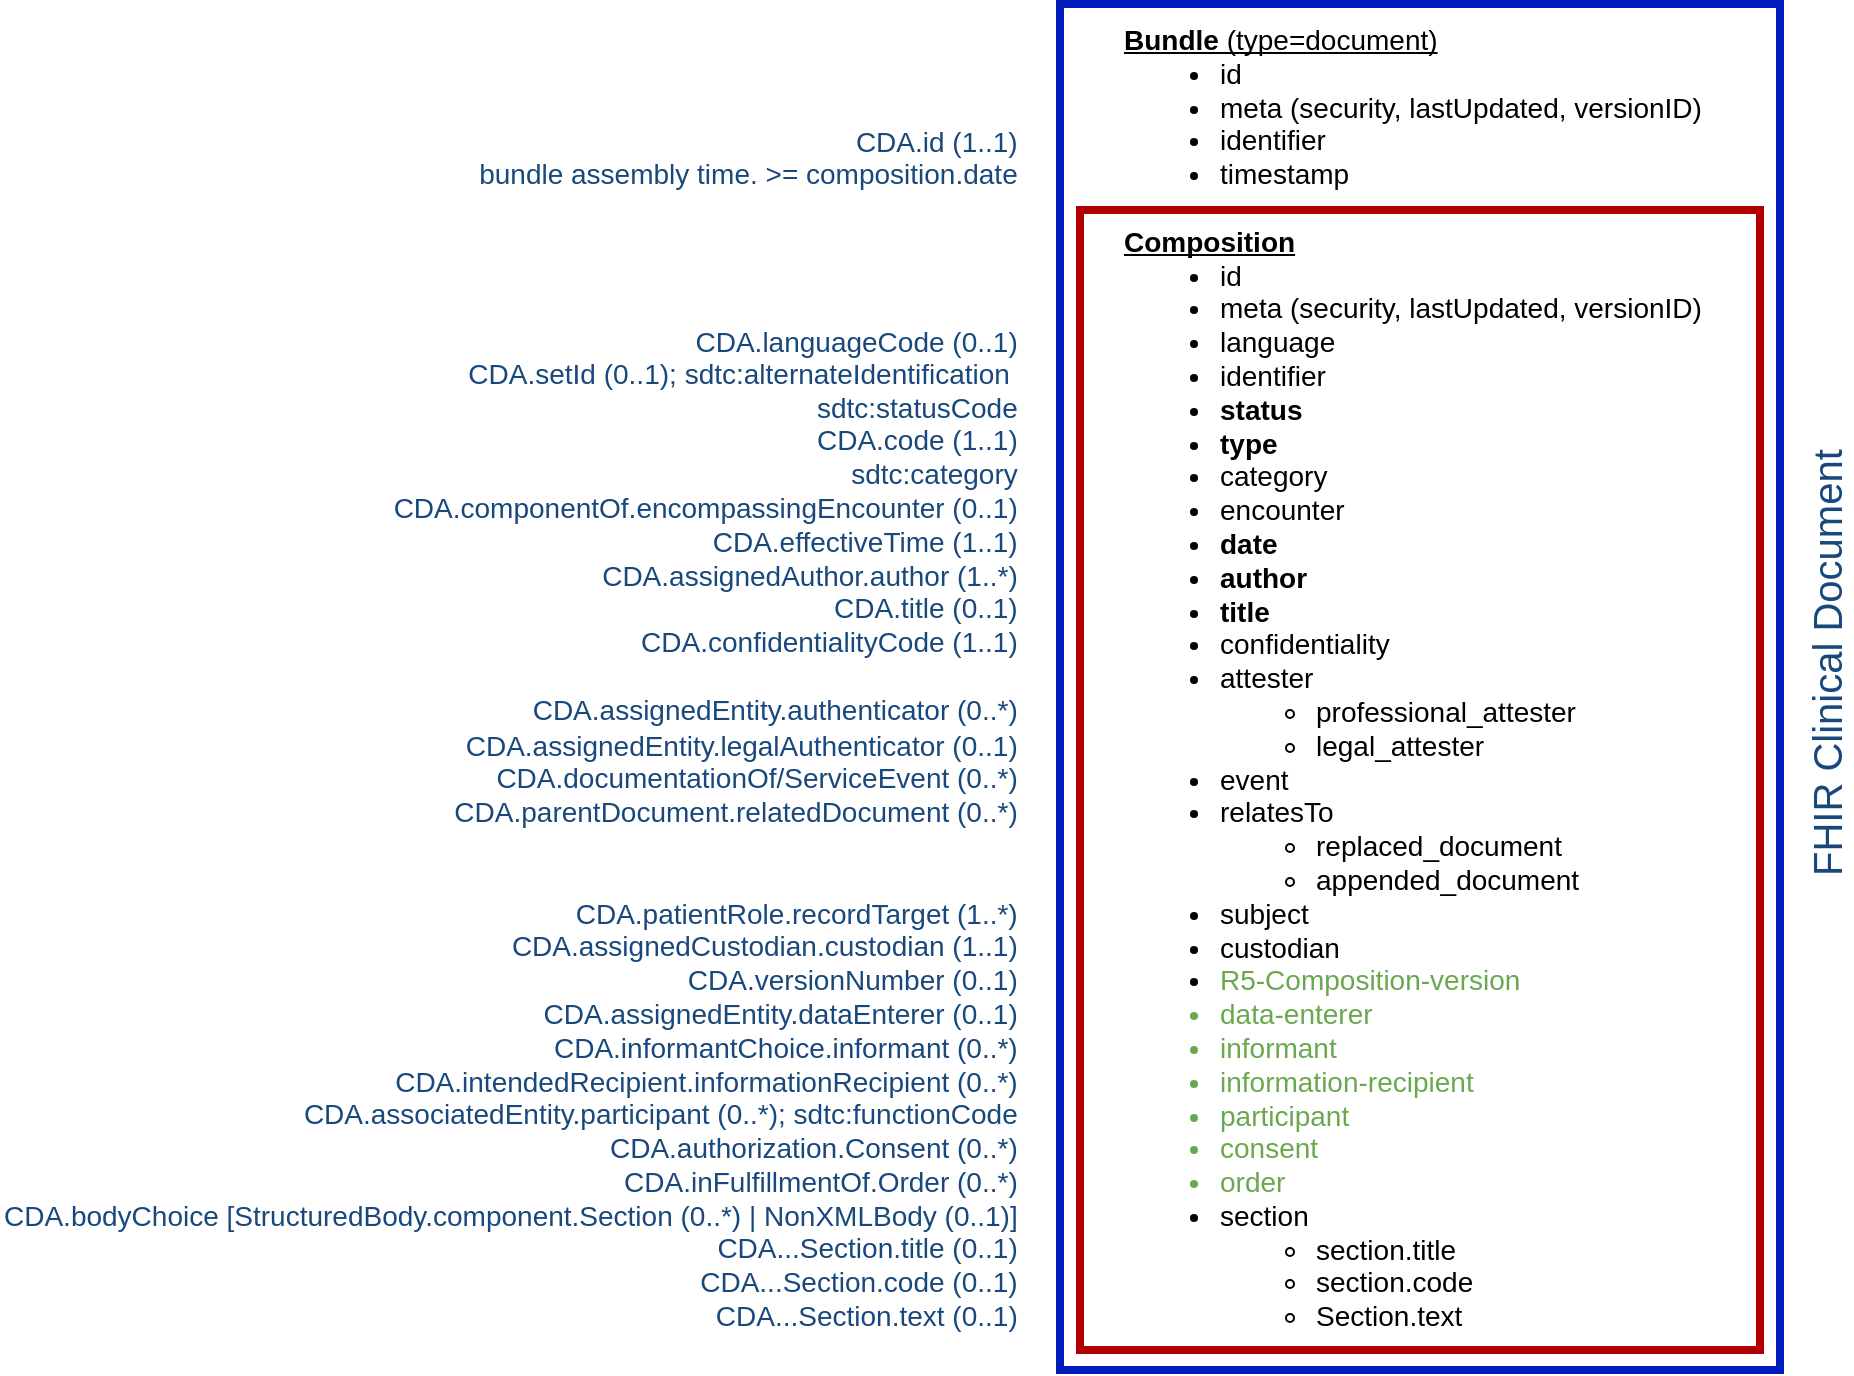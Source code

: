 <mxfile version="24.5.3" type="device" pages="3">
  <diagram name="mappingFigure" id="RJGUUOGCg1_CW01zeDxg">
    <mxGraphModel dx="1210" dy="712" grid="1" gridSize="10" guides="1" tooltips="1" connect="1" arrows="1" fold="1" page="1" pageScale="1" pageWidth="1700" pageHeight="1100" math="0" shadow="0">
      <root>
        <mxCell id="0" />
        <mxCell id="1" parent="0" />
        <mxCell id="bgnvrLKmnZTO1jpBGcNv-11" value="" style="rounded=0;whiteSpace=wrap;html=1;fillColor=none;strokeWidth=4;fontColor=#ffffff;strokeColor=#B20000;" parent="1" vertex="1">
          <mxGeometry x="770" y="370" width="340" height="570" as="geometry" />
        </mxCell>
        <mxCell id="bgnvrLKmnZTO1jpBGcNv-7" value="&lt;b style=&quot;font-weight: normal; font-size: 14px;&quot; id=&quot;docs-internal-guid-992e8ade-7fff-1508-77d5-8346d76d3da1&quot;&gt;&lt;font style=&quot;font-size: 14px;&quot; face=&quot;Helvetica&quot;&gt;&lt;p dir=&quot;ltr&quot; style=&quot;line-height: 120%; margin-top: 0pt; margin-bottom: 0pt;&quot;&gt;&lt;span style=&quot;color: rgb(0, 0, 0); background-color: transparent; font-weight: 700; font-style: normal; font-variant: normal; text-decoration: underline; text-decoration-skip-ink: none; vertical-align: baseline;&quot;&gt;Bundle&lt;/span&gt;&lt;span style=&quot;color: rgb(0, 0, 0); background-color: transparent; font-weight: 400; font-style: normal; font-variant: normal; text-decoration: underline; text-decoration-skip-ink: none; vertical-align: baseline;&quot;&gt; (type=document)&lt;/span&gt;&lt;/p&gt;&lt;ul style=&quot;margin-top: 0px; margin-bottom: 0px; padding-inline-start: 48px; line-height: 120%;&quot;&gt;&lt;li dir=&quot;ltr&quot; style=&quot;list-style-type: disc; color: rgb(0, 0, 0); background-color: transparent; font-weight: 400; font-style: normal; font-variant: normal; text-decoration: none; vertical-align: baseline;&quot; aria-level=&quot;1&quot;&gt;&lt;p dir=&quot;ltr&quot; style=&quot;line-height: 120%; margin-top: 0pt; margin-bottom: 0pt;&quot; role=&quot;presentation&quot;&gt;&lt;span style=&quot;color: rgb(0, 0, 0); background-color: transparent; font-weight: 400; font-style: normal; font-variant: normal; text-decoration: none; vertical-align: baseline;&quot;&gt;id&lt;/span&gt;&lt;/p&gt;&lt;/li&gt;&lt;li dir=&quot;ltr&quot; style=&quot;list-style-type: disc; color: rgb(0, 0, 0); background-color: transparent; font-weight: 400; font-style: normal; font-variant: normal; text-decoration: none; vertical-align: baseline;&quot; aria-level=&quot;1&quot;&gt;&lt;p dir=&quot;ltr&quot; style=&quot;line-height: 120%; margin-top: 0pt; margin-bottom: 0pt;&quot; role=&quot;presentation&quot;&gt;&lt;span style=&quot;color: rgb(0, 0, 0); background-color: transparent; font-weight: 400; font-style: normal; font-variant: normal; text-decoration: none; vertical-align: baseline;&quot;&gt;meta (security, lastUpdated, versionID)&lt;/span&gt;&lt;/p&gt;&lt;/li&gt;&lt;li dir=&quot;ltr&quot; style=&quot;list-style-type: disc; color: rgb(0, 0, 0); background-color: transparent; font-weight: 400; font-style: normal; font-variant: normal; text-decoration: none; vertical-align: baseline;&quot; aria-level=&quot;1&quot;&gt;&lt;p dir=&quot;ltr&quot; style=&quot;line-height: 120%; margin-top: 0pt; margin-bottom: 0pt;&quot; role=&quot;presentation&quot;&gt;&lt;span style=&quot;color: rgb(0, 0, 0); background-color: transparent; font-weight: 400; font-style: normal; font-variant: normal; text-decoration: none; vertical-align: baseline;&quot;&gt;identifier&lt;/span&gt;&lt;/p&gt;&lt;/li&gt;&lt;li dir=&quot;ltr&quot; style=&quot;list-style-type: disc; color: rgb(0, 0, 0); background-color: transparent; font-weight: 400; font-style: normal; font-variant: normal; text-decoration: none; vertical-align: baseline;&quot; aria-level=&quot;1&quot;&gt;&lt;p dir=&quot;ltr&quot; style=&quot;line-height: 120%; margin-top: 0pt; margin-bottom: 0pt;&quot; role=&quot;presentation&quot;&gt;&lt;span style=&quot;color: rgb(0, 0, 0); background-color: transparent; font-weight: 400; font-style: normal; font-variant: normal; text-decoration: none; vertical-align: baseline;&quot;&gt;timestamp&lt;/span&gt;&lt;/p&gt;&lt;/li&gt;&lt;/ul&gt;&lt;br&gt;&lt;p dir=&quot;ltr&quot; style=&quot;line-height: 120%; margin-top: 0pt; margin-bottom: 0pt;&quot;&gt;&lt;span style=&quot;color: rgb(0, 0, 0); background-color: transparent; font-weight: 700; font-style: normal; font-variant: normal; text-decoration: underline; text-decoration-skip-ink: none; vertical-align: baseline;&quot;&gt;Composition&lt;/span&gt;&lt;/p&gt;&lt;ul style=&quot;margin-top: 0px; margin-bottom: 0px; padding-inline-start: 48px; line-height: 120%;&quot;&gt;&lt;li dir=&quot;ltr&quot; style=&quot;list-style-type: disc; color: rgb(0, 0, 0); background-color: transparent; font-weight: 400; font-style: normal; font-variant: normal; text-decoration: none; vertical-align: baseline;&quot; aria-level=&quot;1&quot;&gt;&lt;p dir=&quot;ltr&quot; style=&quot;line-height: 120%; margin-top: 0pt; margin-bottom: 0pt;&quot; role=&quot;presentation&quot;&gt;&lt;span style=&quot;color: rgb(0, 0, 0); background-color: transparent; font-weight: 400; font-style: normal; font-variant: normal; text-decoration: none; vertical-align: baseline;&quot;&gt;id&lt;/span&gt;&lt;/p&gt;&lt;/li&gt;&lt;li dir=&quot;ltr&quot; style=&quot;list-style-type: disc; color: rgb(0, 0, 0); background-color: transparent; font-weight: 400; font-style: normal; font-variant: normal; text-decoration: none; vertical-align: baseline;&quot; aria-level=&quot;1&quot;&gt;&lt;p dir=&quot;ltr&quot; style=&quot;line-height: 120%; margin-top: 0pt; margin-bottom: 0pt;&quot; role=&quot;presentation&quot;&gt;&lt;span style=&quot;color: rgb(0, 0, 0); background-color: transparent; font-weight: 400; font-style: normal; font-variant: normal; text-decoration: none; vertical-align: baseline;&quot;&gt;meta (security, lastUpdated, versionID)&lt;/span&gt;&lt;/p&gt;&lt;/li&gt;&lt;li dir=&quot;ltr&quot; style=&quot;list-style-type: disc; color: rgb(0, 0, 0); background-color: transparent; font-weight: 400; font-style: normal; font-variant: normal; text-decoration: none; vertical-align: baseline;&quot; aria-level=&quot;1&quot;&gt;&lt;p dir=&quot;ltr&quot; style=&quot;line-height: 120%; margin-top: 0pt; margin-bottom: 0pt;&quot; role=&quot;presentation&quot;&gt;&lt;span style=&quot;color: rgb(0, 0, 0); background-color: transparent; font-weight: 400; font-style: normal; font-variant: normal; text-decoration: none; vertical-align: baseline;&quot;&gt;language&lt;/span&gt;&lt;/p&gt;&lt;/li&gt;&lt;li dir=&quot;ltr&quot; style=&quot;list-style-type: disc; color: rgb(0, 0, 0); background-color: transparent; font-weight: 400; font-style: normal; font-variant: normal; text-decoration: none; vertical-align: baseline;&quot; aria-level=&quot;1&quot;&gt;&lt;p dir=&quot;ltr&quot; style=&quot;line-height: 120%; margin-top: 0pt; margin-bottom: 0pt;&quot; role=&quot;presentation&quot;&gt;&lt;span style=&quot;color: rgb(0, 0, 0); background-color: transparent; font-weight: 400; font-style: normal; font-variant: normal; text-decoration: none; vertical-align: baseline;&quot;&gt;identifier&lt;/span&gt;&lt;/p&gt;&lt;/li&gt;&lt;li dir=&quot;ltr&quot; style=&quot;list-style-type: disc; color: rgb(0, 0, 0); background-color: transparent; font-weight: 700; font-style: normal; font-variant: normal; text-decoration: none; vertical-align: baseline;&quot; aria-level=&quot;1&quot;&gt;&lt;p dir=&quot;ltr&quot; style=&quot;line-height: 120%; margin-top: 0pt; margin-bottom: 0pt;&quot; role=&quot;presentation&quot;&gt;&lt;span style=&quot;color: rgb(0, 0, 0); background-color: transparent; font-weight: 700; font-style: normal; font-variant: normal; text-decoration: none; vertical-align: baseline;&quot;&gt;status&lt;/span&gt;&lt;/p&gt;&lt;/li&gt;&lt;li dir=&quot;ltr&quot; style=&quot;list-style-type: disc; color: rgb(0, 0, 0); background-color: transparent; font-weight: 700; font-style: normal; font-variant: normal; text-decoration: none; vertical-align: baseline;&quot; aria-level=&quot;1&quot;&gt;&lt;p dir=&quot;ltr&quot; style=&quot;line-height: 120%; margin-top: 0pt; margin-bottom: 0pt;&quot; role=&quot;presentation&quot;&gt;&lt;span style=&quot;color: rgb(0, 0, 0); background-color: transparent; font-weight: 700; font-style: normal; font-variant: normal; text-decoration: none; vertical-align: baseline;&quot;&gt;type&lt;/span&gt;&lt;/p&gt;&lt;/li&gt;&lt;li dir=&quot;ltr&quot; style=&quot;list-style-type: disc; color: rgb(0, 0, 0); background-color: transparent; font-weight: 400; font-style: normal; font-variant: normal; text-decoration: none; vertical-align: baseline;&quot; aria-level=&quot;1&quot;&gt;&lt;p dir=&quot;ltr&quot; style=&quot;line-height: 120%; margin-top: 0pt; margin-bottom: 0pt;&quot; role=&quot;presentation&quot;&gt;&lt;span style=&quot;color: rgb(0, 0, 0); background-color: transparent; font-weight: 400; font-style: normal; font-variant: normal; text-decoration: none; vertical-align: baseline;&quot;&gt;category&lt;/span&gt;&lt;/p&gt;&lt;/li&gt;&lt;li dir=&quot;ltr&quot; style=&quot;list-style-type: disc; color: rgb(0, 0, 0); background-color: transparent; font-weight: 400; font-style: normal; font-variant: normal; text-decoration: none; vertical-align: baseline;&quot; aria-level=&quot;1&quot;&gt;&lt;p dir=&quot;ltr&quot; style=&quot;line-height: 120%; margin-top: 0pt; margin-bottom: 0pt;&quot; role=&quot;presentation&quot;&gt;&lt;span style=&quot;color: rgb(0, 0, 0); background-color: transparent; font-weight: 400; font-style: normal; font-variant: normal; text-decoration: none; vertical-align: baseline;&quot;&gt;encounter&lt;/span&gt;&lt;/p&gt;&lt;/li&gt;&lt;li dir=&quot;ltr&quot; style=&quot;list-style-type: disc; color: rgb(0, 0, 0); background-color: transparent; font-weight: 700; font-style: normal; font-variant: normal; text-decoration: none; vertical-align: baseline;&quot; aria-level=&quot;1&quot;&gt;&lt;p dir=&quot;ltr&quot; style=&quot;line-height: 120%; margin-top: 0pt; margin-bottom: 0pt;&quot; role=&quot;presentation&quot;&gt;&lt;span style=&quot;color: rgb(0, 0, 0); background-color: transparent; font-weight: 700; font-style: normal; font-variant: normal; text-decoration: none; vertical-align: baseline;&quot;&gt;date&lt;/span&gt;&lt;/p&gt;&lt;/li&gt;&lt;li dir=&quot;ltr&quot; style=&quot;list-style-type: disc; color: rgb(0, 0, 0); background-color: transparent; font-weight: 700; font-style: normal; font-variant: normal; text-decoration: none; vertical-align: baseline;&quot; aria-level=&quot;1&quot;&gt;&lt;p dir=&quot;ltr&quot; style=&quot;line-height: 120%; margin-top: 0pt; margin-bottom: 0pt;&quot; role=&quot;presentation&quot;&gt;&lt;span style=&quot;color: rgb(0, 0, 0); background-color: transparent; font-weight: 700; font-style: normal; font-variant: normal; text-decoration: none; vertical-align: baseline;&quot;&gt;author&lt;/span&gt;&lt;/p&gt;&lt;/li&gt;&lt;li dir=&quot;ltr&quot; style=&quot;list-style-type: disc; color: rgb(0, 0, 0); background-color: transparent; font-weight: 700; font-style: normal; font-variant: normal; text-decoration: none; vertical-align: baseline;&quot; aria-level=&quot;1&quot;&gt;&lt;p dir=&quot;ltr&quot; style=&quot;line-height: 120%; margin-top: 0pt; margin-bottom: 0pt;&quot; role=&quot;presentation&quot;&gt;&lt;span style=&quot;color: rgb(0, 0, 0); background-color: transparent; font-weight: 700; font-style: normal; font-variant: normal; text-decoration: none; vertical-align: baseline;&quot;&gt;title&lt;/span&gt;&lt;/p&gt;&lt;/li&gt;&lt;li dir=&quot;ltr&quot; style=&quot;list-style-type: disc; color: rgb(0, 0, 0); background-color: transparent; font-weight: 400; font-style: normal; font-variant: normal; text-decoration: none; vertical-align: baseline;&quot; aria-level=&quot;1&quot;&gt;&lt;p dir=&quot;ltr&quot; style=&quot;line-height: 120%; margin-top: 0pt; margin-bottom: 0pt;&quot; role=&quot;presentation&quot;&gt;&lt;span style=&quot;color: rgb(0, 0, 0); background-color: transparent; font-weight: 400; font-style: normal; font-variant: normal; text-decoration: none; vertical-align: baseline;&quot;&gt;confidentiality&lt;/span&gt;&lt;/p&gt;&lt;/li&gt;&lt;li dir=&quot;ltr&quot; style=&quot;list-style-type: disc; color: rgb(0, 0, 0); background-color: transparent; font-weight: 400; font-style: normal; font-variant: normal; text-decoration: none; vertical-align: baseline;&quot; aria-level=&quot;1&quot;&gt;&lt;p dir=&quot;ltr&quot; style=&quot;line-height: 120%; margin-top: 0pt; margin-bottom: 0pt;&quot; role=&quot;presentation&quot;&gt;&lt;span style=&quot;color: rgb(0, 0, 0); background-color: transparent; font-weight: 400; font-style: normal; font-variant: normal; text-decoration: none; vertical-align: baseline;&quot;&gt;attester&lt;/span&gt;&lt;/p&gt;&lt;/li&gt;&lt;ul style=&quot;margin-top: 0px; margin-bottom: 0px; padding-inline-start: 48px; line-height: 120%;&quot;&gt;&lt;li dir=&quot;ltr&quot; style=&quot;list-style-type: circle; color: rgb(0, 0, 0); background-color: transparent; font-weight: 400; font-style: normal; font-variant: normal; text-decoration: none; vertical-align: baseline;&quot; aria-level=&quot;2&quot;&gt;&lt;p dir=&quot;ltr&quot; style=&quot;line-height: 120%; margin-top: 0pt; margin-bottom: 0pt;&quot; role=&quot;presentation&quot;&gt;&lt;span style=&quot;color: rgb(0, 0, 0); background-color: transparent; font-weight: 400; font-style: normal; font-variant: normal; text-decoration: none; vertical-align: baseline;&quot;&gt;professional_attester&lt;/span&gt;&lt;/p&gt;&lt;/li&gt;&lt;li dir=&quot;ltr&quot; style=&quot;list-style-type: circle; color: rgb(0, 0, 0); background-color: transparent; font-weight: 400; font-style: normal; font-variant: normal; text-decoration: none; vertical-align: baseline;&quot; aria-level=&quot;2&quot;&gt;&lt;p dir=&quot;ltr&quot; style=&quot;line-height: 120%; margin-top: 0pt; margin-bottom: 0pt;&quot; role=&quot;presentation&quot;&gt;&lt;span style=&quot;color: rgb(0, 0, 0); background-color: transparent; font-weight: 400; font-style: normal; font-variant: normal; text-decoration: none; vertical-align: baseline;&quot;&gt;legal_attester&lt;/span&gt;&lt;/p&gt;&lt;/li&gt;&lt;/ul&gt;&lt;li dir=&quot;ltr&quot; style=&quot;list-style-type: disc; color: rgb(0, 0, 0); background-color: transparent; font-weight: 400; font-style: normal; font-variant: normal; text-decoration: none; vertical-align: baseline;&quot; aria-level=&quot;1&quot;&gt;&lt;p dir=&quot;ltr&quot; style=&quot;line-height: 120%; margin-top: 0pt; margin-bottom: 0pt;&quot; role=&quot;presentation&quot;&gt;&lt;span style=&quot;color: rgb(0, 0, 0); background-color: transparent; font-weight: 400; font-style: normal; font-variant: normal; text-decoration: none; vertical-align: baseline;&quot;&gt;event&lt;/span&gt;&lt;/p&gt;&lt;/li&gt;&lt;li dir=&quot;ltr&quot; style=&quot;list-style-type: disc; color: rgb(0, 0, 0); background-color: transparent; font-weight: 400; font-style: normal; font-variant: normal; text-decoration: none; vertical-align: baseline;&quot; aria-level=&quot;1&quot;&gt;&lt;p dir=&quot;ltr&quot; style=&quot;line-height: 120%; margin-top: 0pt; margin-bottom: 0pt;&quot; role=&quot;presentation&quot;&gt;&lt;span style=&quot;color: rgb(0, 0, 0); background-color: transparent; font-weight: 400; font-style: normal; font-variant: normal; text-decoration: none; vertical-align: baseline;&quot;&gt;relatesTo&lt;/span&gt;&lt;/p&gt;&lt;/li&gt;&lt;ul style=&quot;margin-top: 0px; margin-bottom: 0px; padding-inline-start: 48px; line-height: 120%;&quot;&gt;&lt;li dir=&quot;ltr&quot; style=&quot;list-style-type: circle; color: rgb(0, 0, 0); background-color: transparent; font-weight: 400; font-style: normal; font-variant: normal; text-decoration: none; vertical-align: baseline;&quot; aria-level=&quot;2&quot;&gt;&lt;p dir=&quot;ltr&quot; style=&quot;line-height: 120%; margin-top: 0pt; margin-bottom: 0pt;&quot; role=&quot;presentation&quot;&gt;&lt;span style=&quot;color: rgb(0, 0, 0); background-color: transparent; font-weight: 400; font-style: normal; font-variant: normal; text-decoration: none; vertical-align: baseline;&quot;&gt;replaced_document&lt;/span&gt;&lt;/p&gt;&lt;/li&gt;&lt;li dir=&quot;ltr&quot; style=&quot;list-style-type: circle; color: rgb(0, 0, 0); background-color: transparent; font-weight: 400; font-style: normal; font-variant: normal; text-decoration: none; vertical-align: baseline;&quot; aria-level=&quot;2&quot;&gt;&lt;p dir=&quot;ltr&quot; style=&quot;line-height: 120%; margin-top: 0pt; margin-bottom: 0pt;&quot; role=&quot;presentation&quot;&gt;&lt;span style=&quot;background-color: transparent;&quot;&gt;appended_document&lt;/span&gt;&lt;/p&gt;&lt;/li&gt;&lt;/ul&gt;&lt;li dir=&quot;ltr&quot; style=&quot;list-style-type: disc; color: rgb(0, 0, 0); background-color: transparent; font-weight: 400; font-style: normal; font-variant: normal; text-decoration: none; vertical-align: baseline;&quot; aria-level=&quot;1&quot;&gt;&lt;p dir=&quot;ltr&quot; style=&quot;line-height: 120%; margin-top: 0pt; margin-bottom: 0pt;&quot; role=&quot;presentation&quot;&gt;&lt;span style=&quot;color: rgb(0, 0, 0); background-color: transparent; font-weight: 400; font-style: normal; font-variant: normal; text-decoration: none; vertical-align: baseline;&quot;&gt;subject&lt;/span&gt;&lt;/p&gt;&lt;/li&gt;&lt;li dir=&quot;ltr&quot; style=&quot;list-style-type: disc; color: rgb(0, 0, 0); background-color: transparent; font-weight: 400; font-style: normal; font-variant: normal; text-decoration: none; vertical-align: baseline;&quot; aria-level=&quot;1&quot;&gt;&lt;p dir=&quot;ltr&quot; style=&quot;line-height: 120%; margin-top: 0pt; margin-bottom: 0pt;&quot; role=&quot;presentation&quot;&gt;&lt;span style=&quot;color: rgb(0, 0, 0); background-color: transparent; font-weight: 400; font-style: normal; font-variant: normal; text-decoration: none; vertical-align: baseline;&quot;&gt;custodian&lt;/span&gt;&lt;/p&gt;&lt;/li&gt;&lt;li dir=&quot;ltr&quot; style=&quot;list-style-type: disc; color: rgb(0, 0, 0); background-color: transparent; font-weight: 400; font-style: normal; font-variant: normal; text-decoration: none; vertical-align: baseline;&quot; aria-level=&quot;1&quot;&gt;&lt;p dir=&quot;ltr&quot; style=&quot;line-height: 120%; margin-top: 0pt; margin-bottom: 0pt;&quot; role=&quot;presentation&quot;&gt;&lt;span style=&quot;color: rgb(106, 168, 79); background-color: transparent; font-weight: 400; font-style: normal; font-variant: normal; text-decoration: none; vertical-align: baseline;&quot;&gt;R5-Composition-version&lt;/span&gt;&lt;/p&gt;&lt;/li&gt;&lt;li dir=&quot;ltr&quot; style=&quot;list-style-type: disc; color: rgb(106, 168, 79); background-color: transparent; font-weight: 400; font-style: normal; font-variant: normal; text-decoration: none; vertical-align: baseline;&quot; aria-level=&quot;1&quot;&gt;&lt;p dir=&quot;ltr&quot; style=&quot;line-height: 120%; margin-top: 0pt; margin-bottom: 0pt;&quot; role=&quot;presentation&quot;&gt;&lt;span style=&quot;color: rgb(106, 168, 79); background-color: transparent; font-weight: 400; font-style: normal; font-variant: normal; text-decoration: none; vertical-align: baseline;&quot;&gt;data-enterer&lt;/span&gt;&lt;/p&gt;&lt;/li&gt;&lt;li dir=&quot;ltr&quot; style=&quot;list-style-type: disc; color: rgb(106, 168, 79); background-color: transparent; font-weight: 400; font-style: normal; font-variant: normal; text-decoration: none; vertical-align: baseline;&quot; aria-level=&quot;1&quot;&gt;&lt;p dir=&quot;ltr&quot; style=&quot;line-height: 120%; margin-top: 0pt; margin-bottom: 0pt;&quot; role=&quot;presentation&quot;&gt;&lt;span style=&quot;color: rgb(106, 168, 79); background-color: transparent; font-weight: 400; font-style: normal; font-variant: normal; text-decoration: none; vertical-align: baseline;&quot;&gt;informant&lt;/span&gt;&lt;/p&gt;&lt;/li&gt;&lt;li dir=&quot;ltr&quot; style=&quot;list-style-type: disc; color: rgb(106, 168, 79); background-color: transparent; font-weight: 400; font-style: normal; font-variant: normal; text-decoration: none; vertical-align: baseline;&quot; aria-level=&quot;1&quot;&gt;&lt;p dir=&quot;ltr&quot; style=&quot;line-height: 120%; margin-top: 0pt; margin-bottom: 0pt;&quot; role=&quot;presentation&quot;&gt;&lt;span style=&quot;color: rgb(106, 168, 79); background-color: transparent; font-weight: 400; font-style: normal; font-variant: normal; text-decoration: none; vertical-align: baseline;&quot;&gt;information-recipient&lt;/span&gt;&lt;/p&gt;&lt;/li&gt;&lt;li dir=&quot;ltr&quot; style=&quot;list-style-type: disc; color: rgb(106, 168, 79); background-color: transparent; font-weight: 400; font-style: normal; font-variant: normal; text-decoration: none; vertical-align: baseline;&quot; aria-level=&quot;1&quot;&gt;&lt;p dir=&quot;ltr&quot; style=&quot;line-height: 120%; margin-top: 0pt; margin-bottom: 0pt;&quot; role=&quot;presentation&quot;&gt;&lt;span style=&quot;color: rgb(106, 168, 79); background-color: transparent; font-weight: 400; font-style: normal; font-variant: normal; text-decoration: none; vertical-align: baseline;&quot;&gt;participant&lt;/span&gt;&lt;/p&gt;&lt;/li&gt;&lt;li dir=&quot;ltr&quot; style=&quot;list-style-type: disc; color: rgb(106, 168, 79); background-color: transparent; font-weight: 400; font-style: normal; font-variant: normal; text-decoration: none; vertical-align: baseline;&quot; aria-level=&quot;1&quot;&gt;&lt;p dir=&quot;ltr&quot; style=&quot;line-height: 120%; margin-top: 0pt; margin-bottom: 0pt;&quot; role=&quot;presentation&quot;&gt;&lt;span style=&quot;color: rgb(106, 168, 79); background-color: transparent; font-weight: 400; font-style: normal; font-variant: normal; text-decoration: none; vertical-align: baseline;&quot;&gt;consent&lt;/span&gt;&lt;/p&gt;&lt;/li&gt;&lt;li dir=&quot;ltr&quot; style=&quot;list-style-type: disc; color: rgb(106, 168, 79); background-color: transparent; font-weight: 400; font-style: normal; font-variant: normal; text-decoration: none; vertical-align: baseline;&quot; aria-level=&quot;1&quot;&gt;&lt;p dir=&quot;ltr&quot; style=&quot;line-height: 120%; margin-top: 0pt; margin-bottom: 0pt;&quot; role=&quot;presentation&quot;&gt;&lt;span style=&quot;color: rgb(106, 168, 79); background-color: transparent; font-weight: 400; font-style: normal; font-variant: normal; text-decoration: none; vertical-align: baseline;&quot;&gt;order&lt;/span&gt;&lt;/p&gt;&lt;/li&gt;&lt;li dir=&quot;ltr&quot; style=&quot;list-style-type: disc; color: rgb(0, 0, 0); background-color: transparent; font-weight: 400; font-style: normal; font-variant: normal; text-decoration: none; vertical-align: baseline;&quot; aria-level=&quot;1&quot;&gt;&lt;p dir=&quot;ltr&quot; style=&quot;line-height: 120%; margin-top: 0pt; margin-bottom: 0pt;&quot; role=&quot;presentation&quot;&gt;&lt;span style=&quot;color: rgb(0, 0, 0); background-color: transparent; font-weight: 400; font-style: normal; font-variant: normal; text-decoration: none; vertical-align: baseline;&quot;&gt;section&lt;/span&gt;&lt;/p&gt;&lt;/li&gt;&lt;ul style=&quot;margin-top: 0px; margin-bottom: 0px; padding-inline-start: 48px; line-height: 120%;&quot;&gt;&lt;li dir=&quot;ltr&quot; style=&quot;list-style-type: circle; color: rgb(0, 0, 0); background-color: transparent; font-weight: 400; font-style: normal; font-variant: normal; text-decoration: none; vertical-align: baseline;&quot; aria-level=&quot;2&quot;&gt;&lt;p dir=&quot;ltr&quot; style=&quot;line-height: 120%; margin-top: 0pt; margin-bottom: 0pt;&quot; role=&quot;presentation&quot;&gt;&lt;span style=&quot;color: rgb(0, 0, 0); background-color: transparent; font-weight: 400; font-style: normal; font-variant: normal; text-decoration: none; vertical-align: baseline;&quot;&gt;section.title&lt;/span&gt;&lt;/p&gt;&lt;/li&gt;&lt;li dir=&quot;ltr&quot; style=&quot;list-style-type: circle; color: rgb(0, 0, 0); background-color: transparent; font-weight: 400; font-style: normal; font-variant: normal; text-decoration: none; vertical-align: baseline;&quot; aria-level=&quot;2&quot;&gt;&lt;p dir=&quot;ltr&quot; style=&quot;line-height: 120%; margin-top: 0pt; margin-bottom: 0pt;&quot; role=&quot;presentation&quot;&gt;&lt;span style=&quot;color: rgb(0, 0, 0); background-color: transparent; font-weight: 400; font-style: normal; font-variant: normal; text-decoration: none; vertical-align: baseline;&quot;&gt;section.code&lt;/span&gt;&lt;/p&gt;&lt;/li&gt;&lt;li dir=&quot;ltr&quot; style=&quot;list-style-type: circle; color: rgb(0, 0, 0); background-color: transparent; font-weight: 400; font-style: normal; font-variant: normal; text-decoration: none; vertical-align: baseline;&quot; aria-level=&quot;2&quot;&gt;&lt;p dir=&quot;ltr&quot; style=&quot;line-height: 120%; margin-top: 0pt; margin-bottom: 0pt;&quot; role=&quot;presentation&quot;&gt;&lt;span style=&quot;color: rgb(0, 0, 0); background-color: transparent; font-weight: 400; font-style: normal; font-variant: normal; text-decoration: none; vertical-align: baseline;&quot;&gt;Section.text&lt;/span&gt;&lt;/p&gt;&lt;/li&gt;&lt;/ul&gt;&lt;/ul&gt;&lt;/font&gt;&lt;font style=&quot;font-size: 14px;&quot; face=&quot;Helvetica&quot;&gt;&lt;/font&gt;&lt;/b&gt;" style="text;whiteSpace=wrap;html=1;" parent="1" vertex="1">
          <mxGeometry x="790" y="270" width="310" height="680" as="geometry" />
        </mxCell>
        <mxCell id="bgnvrLKmnZTO1jpBGcNv-10" value="" style="rounded=0;whiteSpace=wrap;html=1;fillColor=none;strokeWidth=4;fontColor=#ffffff;strokeColor=#001DBC;" parent="1" vertex="1">
          <mxGeometry x="760" y="267" width="360" height="683" as="geometry" />
        </mxCell>
        <mxCell id="bgnvrLKmnZTO1jpBGcNv-3" value="&lt;p style=&quot;line-height: 100%;&quot;&gt;&lt;b style=&quot;font-weight:normal;&quot; id=&quot;docs-internal-guid-0b4832f5-7fff-8997-1123-0fc188532ddd&quot;&gt;&lt;/b&gt;&lt;/p&gt;&lt;p dir=&quot;ltr&quot; style=&quot;line-height: 120%; text-align: right; margin-top: 0pt; margin-bottom: 0pt; font-size: 14px;&quot;&gt;&lt;span style=&quot;background-color: transparent; color: rgb(25, 72, 124);&quot;&gt;&lt;br&gt;&lt;/span&gt;&lt;/p&gt;&lt;p dir=&quot;ltr&quot; style=&quot;line-height: 120%; text-align: right; margin-top: 0pt; margin-bottom: 0pt; font-size: 14px;&quot;&gt;&lt;span style=&quot;background-color: transparent; color: rgb(25, 72, 124);&quot;&gt;&lt;br&gt;&lt;/span&gt;&lt;/p&gt;&lt;p dir=&quot;ltr&quot; style=&quot;line-height: 120%; text-align: right; margin-top: 0pt; margin-bottom: 0pt; font-size: 14px;&quot;&gt;&lt;span style=&quot;background-color: transparent; color: rgb(25, 72, 124);&quot;&gt;CDA.id (1..1)&lt;/span&gt;&lt;br&gt;&lt;/p&gt;&lt;p dir=&quot;ltr&quot; style=&quot;line-height: 120%; text-align: right; margin-top: 0pt; margin-bottom: 0pt; font-size: 14px;&quot;&gt;&lt;span style=&quot;&quot; id=&quot;docs-internal-guid-0b4832f5-7fff-8997-1123-0fc188532ddd&quot;&gt;&lt;span style=&quot;color: rgb(25, 72, 124); background-color: transparent; font-style: normal; font-variant: normal; text-decoration: none; vertical-align: baseline;&quot;&gt;&lt;font face=&quot;Helvetica&quot; style=&quot;font-size: 14px;&quot;&gt;&lt;font style=&quot;font-size: 14px;&quot;&gt;bundle assembly time. &amp;gt;= &lt;/font&gt;&lt;font style=&quot;font-size: 14px;&quot;&gt;composition&lt;/font&gt;&lt;font style=&quot;font-size: 14px;&quot;&gt;.date&lt;/font&gt;&lt;/font&gt;&lt;/span&gt;&lt;/span&gt;&lt;/p&gt;&lt;p dir=&quot;ltr&quot; style=&quot;line-height: 120%; text-align: right; margin-top: 0pt; margin-bottom: 0pt; font-size: 14px;&quot;&gt;&lt;font style=&quot;background-color: transparent; color: rgb(25, 72, 124);&quot;&gt;&lt;br&gt;&lt;/font&gt;&lt;/p&gt;&lt;p dir=&quot;ltr&quot; style=&quot;line-height: 120%; text-align: right; margin-top: 0pt; margin-bottom: 0pt; font-size: 14px;&quot;&gt;&lt;font style=&quot;background-color: transparent; color: rgb(25, 72, 124);&quot;&gt;&lt;br&gt;&lt;/font&gt;&lt;/p&gt;&lt;p dir=&quot;ltr&quot; style=&quot;line-height: 120%; text-align: right; margin-top: 0pt; margin-bottom: 0pt; font-size: 14px;&quot;&gt;&lt;font style=&quot;background-color: transparent; color: rgb(25, 72, 124);&quot;&gt;&lt;br&gt;&lt;/font&gt;&lt;/p&gt;&lt;p dir=&quot;ltr&quot; style=&quot;line-height: 120%; text-align: right; margin-top: 0pt; margin-bottom: 0pt; font-size: 14px;&quot;&gt;&lt;font style=&quot;background-color: transparent; color: rgb(25, 72, 124);&quot;&gt;&lt;br&gt;&lt;/font&gt;&lt;/p&gt;&lt;p dir=&quot;ltr&quot; style=&quot;line-height: 120%; text-align: right; margin-top: 0pt; margin-bottom: 0pt; font-size: 14px;&quot;&gt;&lt;font style=&quot;background-color: transparent; color: rgb(25, 72, 124);&quot;&gt;CDA.&lt;/font&gt;&lt;font style=&quot;background-color: transparent; color: rgb(25, 72, 124);&quot;&gt;languageCode (0..1&lt;/font&gt;&lt;font style=&quot;background-color: transparent; color: rgb(25, 72, 124);&quot;&gt;)&lt;/font&gt;&lt;br&gt;&lt;/p&gt;&lt;span style=&quot;&quot; id=&quot;docs-internal-guid-0b4832f5-7fff-8997-1123-0fc188532ddd&quot;&gt;&lt;font style=&quot;&quot;&gt;&lt;p dir=&quot;ltr&quot; style=&quot;line-height: 120%; text-align: right; margin-top: 0pt; margin-bottom: 0pt;&quot;&gt;&lt;span style=&quot;font-size: 14px; color: rgb(25, 72, 124); background-color: transparent; font-style: normal; font-variant: normal; text-decoration: none; vertical-align: baseline;&quot;&gt;&lt;font face=&quot;Helvetica&quot;&gt;CDA.setId (0..1);&amp;nbsp;&lt;/font&gt;&lt;/span&gt;&lt;span style=&quot;background-color: initial; text-align: left; font-size: 14px;&quot; id=&quot;docs-internal-guid-0b4832f5-7fff-8997-1123-0fc188532ddd&quot;&gt;&lt;font color=&quot;#19487c&quot;&gt;sdtc:alternateIdentification&amp;nbsp;&lt;/font&gt;&lt;/span&gt;&lt;/p&gt;&lt;p dir=&quot;ltr&quot; style=&quot;font-size: 14px; line-height: 120%; text-align: right; margin-top: 0pt; margin-bottom: 0pt;&quot;&gt;&lt;span style=&quot;background-color: transparent; color: rgb(25, 72, 124);&quot;&gt;sdtc:statusCode&lt;/span&gt;&lt;/p&gt;&lt;p dir=&quot;ltr&quot; style=&quot;font-size: 14px; line-height: 120%; text-align: right; margin-top: 0pt; margin-bottom: 0pt;&quot;&gt;&lt;span style=&quot;background-color: transparent; color: rgb(25, 72, 124);&quot;&gt;CDA.code (1..1)&lt;br&gt;sdtc:category&lt;/span&gt;&lt;/p&gt;&lt;p dir=&quot;ltr&quot; style=&quot;font-size: 14px; line-height: 120%; text-align: right; margin-top: 0pt; margin-bottom: 0pt;&quot;&gt;&lt;span style=&quot;color: rgb(25, 72, 124); background-color: transparent; font-style: normal; font-variant: normal; text-decoration: none; vertical-align: baseline;&quot;&gt;CDA.componentOf.encompassingEncounter (0..1)&lt;/span&gt;&lt;/p&gt;&lt;p dir=&quot;ltr&quot; style=&quot;font-size: 14px; line-height: 120%; text-align: right; margin-top: 0pt; margin-bottom: 0pt;&quot;&gt;&lt;span style=&quot;color: rgb(25, 72, 124); background-color: transparent; font-style: normal; font-variant: normal; text-decoration: none; vertical-align: baseline;&quot;&gt;CDA.effectiveTime (1..1)&lt;/span&gt;&lt;/p&gt;&lt;p dir=&quot;ltr&quot; style=&quot;font-size: 14px; line-height: 120%; text-align: right; margin-top: 0pt; margin-bottom: 0pt;&quot;&gt;&lt;span style=&quot;color: rgb(25, 72, 124); background-color: transparent; font-style: normal; font-variant: normal; text-decoration: none; vertical-align: baseline;&quot;&gt;&lt;font face=&quot;Helvetica&quot;&gt;CDA.assignedAuthor.author (1..*)&lt;/font&gt;&lt;/span&gt;&lt;/p&gt;&lt;p dir=&quot;ltr&quot; style=&quot;font-size: 14px; line-height: 120%; text-align: right; margin-top: 0pt; margin-bottom: 0pt;&quot;&gt;&lt;span style=&quot;color: rgb(25, 72, 124); background-color: transparent; font-style: normal; font-variant: normal; text-decoration: none; vertical-align: baseline;&quot;&gt;CDA.title (0..1)&lt;/span&gt;&lt;/p&gt;&lt;p dir=&quot;ltr&quot; style=&quot;font-size: 14px; line-height: 120%; text-align: right; margin-top: 0pt; margin-bottom: 0pt;&quot;&gt;&lt;span style=&quot;color: rgb(25, 72, 124); background-color: transparent; font-style: normal; font-variant: normal; text-decoration: none; vertical-align: baseline;&quot;&gt;&lt;font face=&quot;Helvetica&quot;&gt;CDA.confidentialityCode (1..1)&lt;/font&gt;&lt;/span&gt;&lt;/p&gt;&lt;p dir=&quot;ltr&quot; style=&quot;font-size: 14px; line-height: 120%; text-align: right; margin-top: 0pt; margin-bottom: 0pt;&quot;&gt;&lt;span style=&quot;color: rgb(25, 72, 124); background-color: transparent; font-style: normal; font-variant: normal; text-decoration: none; vertical-align: baseline;&quot;&gt;&lt;span style=&quot;background-color: transparent;&quot;&gt;&lt;br&gt;&lt;/span&gt;&lt;/span&gt;&lt;/p&gt;&lt;p dir=&quot;ltr&quot; style=&quot;font-size: 14px; line-height: 120%; text-align: right; margin-top: 0pt; margin-bottom: 0pt;&quot;&gt;&lt;span style=&quot;color: rgb(25, 72, 124); background-color: transparent; font-style: normal; font-variant: normal; text-decoration: none; vertical-align: baseline;&quot;&gt;&lt;span style=&quot;background-color: transparent;&quot;&gt;CDA.assignedEntity.authenticator (0..*)&lt;/span&gt;&lt;font face=&quot;G7IsgrN7ehW2GBwuY225&quot;&gt;&lt;br&gt;&lt;/font&gt;&lt;/span&gt;&lt;/p&gt;&lt;p dir=&quot;ltr&quot; style=&quot;font-size: 14px; line-height: 120%; text-align: right; margin-top: 0pt; margin-bottom: 0pt;&quot;&gt;&lt;span style=&quot;color: rgb(25, 72, 124); background-color: transparent; font-style: normal; font-variant: normal; text-decoration: none; vertical-align: baseline;&quot;&gt;&lt;font face=&quot;Helvetica&quot;&gt;CDA.assignedEntity.legalAuthenticator (0..1)&lt;/font&gt;&lt;/span&gt;&lt;/p&gt;&lt;p dir=&quot;ltr&quot; style=&quot;font-size: 14px; line-height: 120%; text-align: right; margin-top: 0pt; margin-bottom: 0pt;&quot;&gt;&lt;span style=&quot;color: rgb(25, 72, 124); background-color: transparent; font-style: normal; font-variant: normal; text-decoration: none; vertical-align: baseline;&quot;&gt;&lt;font face=&quot;Helvetica&quot;&gt;CDA.documentationOf/ServiceEvent (0..*)&lt;/font&gt;&lt;/span&gt;&lt;span style=&quot;color: rgb(25, 72, 124); background-color: transparent; font-style: normal; font-variant: normal; text-decoration: none; vertical-align: baseline;&quot;&gt;&lt;font face=&quot;Helvetica&quot;&gt;&lt;br&gt;&lt;/font&gt;&lt;/span&gt;&lt;/p&gt;&lt;p dir=&quot;ltr&quot; style=&quot;font-size: 14px; line-height: 120%; text-align: right; margin-top: 0pt; margin-bottom: 0pt;&quot;&gt;&lt;span style=&quot;color: rgb(25, 72, 124); background-color: transparent; font-style: normal; font-variant: normal; text-decoration: none; vertical-align: baseline;&quot;&gt;&lt;font face=&quot;Helvetica&quot;&gt;CDA.parentDocument.relatedDocument (0..*)&lt;/font&gt;&lt;/span&gt;&lt;/p&gt;&lt;p dir=&quot;ltr&quot; style=&quot;font-size: 14px; line-height: 120%; text-align: right; margin-top: 0pt; margin-bottom: 0pt;&quot;&gt;&lt;span style=&quot;background-color: transparent; color: rgb(25, 72, 124);&quot;&gt;&lt;br&gt;&lt;/span&gt;&lt;/p&gt;&lt;p dir=&quot;ltr&quot; style=&quot;font-size: 14px; line-height: 120%; text-align: right; margin-top: 0pt; margin-bottom: 0pt;&quot;&gt;&lt;br&gt;&lt;/p&gt;&lt;p dir=&quot;ltr&quot; style=&quot;font-size: 14px; line-height: 120%; text-align: right; margin-top: 0pt; margin-bottom: 0pt;&quot;&gt;&lt;span style=&quot;background-color: transparent; color: rgb(25, 72, 124);&quot;&gt;CDA.patientRole.recordTarget (1..*)&lt;/span&gt;&lt;/p&gt;&lt;p dir=&quot;ltr&quot; style=&quot;font-size: 14px; line-height: 120%; text-align: right; margin-top: 0pt; margin-bottom: 0pt;&quot;&gt;&lt;span style=&quot;color: rgb(25, 72, 124); background-color: transparent; font-style: normal; font-variant: normal; text-decoration: none; vertical-align: baseline;&quot;&gt;&lt;font face=&quot;Helvetica&quot;&gt;CDA.assignedCustodian.custodian (1..1)&lt;/font&gt;&lt;/span&gt;&lt;/p&gt;&lt;p dir=&quot;ltr&quot; style=&quot;font-size: 14px; line-height: 120%; text-align: right; margin-top: 0pt; margin-bottom: 0pt;&quot;&gt;&lt;span style=&quot;color: rgb(25, 72, 124); background-color: transparent; font-style: normal; font-variant: normal; text-decoration: none; vertical-align: baseline;&quot;&gt;&lt;font face=&quot;Helvetica&quot;&gt;CDA.versionNumber (0..1)&lt;/font&gt;&lt;/span&gt;&lt;/p&gt;&lt;p dir=&quot;ltr&quot; style=&quot;font-size: 14px; line-height: 120%; text-align: right; margin-top: 0pt; margin-bottom: 0pt;&quot;&gt;&lt;span style=&quot;color: rgb(25, 72, 124); background-color: transparent; font-style: normal; font-variant: normal; text-decoration: none; vertical-align: baseline;&quot;&gt;&lt;font face=&quot;Helvetica&quot;&gt;CDA.assignedEntity.dataEnterer (0..1)&lt;/font&gt;&lt;/span&gt;&lt;/p&gt;&lt;p dir=&quot;ltr&quot; style=&quot;font-size: 14px; line-height: 120%; text-align: right; margin-top: 0pt; margin-bottom: 0pt;&quot;&gt;&lt;span style=&quot;color: rgb(25, 72, 124); background-color: transparent; font-style: normal; font-variant: normal; text-decoration: none; vertical-align: baseline;&quot;&gt;&lt;font face=&quot;Helvetica&quot;&gt;CDA.informantChoice.informant (0..*)&lt;/font&gt;&lt;/span&gt;&lt;/p&gt;&lt;p dir=&quot;ltr&quot; style=&quot;font-size: 14px; line-height: 120%; text-align: right; margin-top: 0pt; margin-bottom: 0pt;&quot;&gt;&lt;span style=&quot;color: rgb(25, 72, 124); background-color: transparent; font-style: normal; font-variant: normal; text-decoration: none; vertical-align: baseline;&quot;&gt;&lt;font face=&quot;Helvetica&quot;&gt;CDA.intendedRecipient.informationRecipient (0..*)&lt;/font&gt;&lt;/span&gt;&lt;/p&gt;&lt;p dir=&quot;ltr&quot; style=&quot;font-size: 14px; line-height: 120%; text-align: right; margin-top: 0pt; margin-bottom: 0pt;&quot;&gt;&lt;span style=&quot;color: rgb(25, 72, 124); background-color: transparent; font-style: normal; font-variant: normal; text-decoration: none; vertical-align: baseline;&quot;&gt;&lt;font face=&quot;Helvetica&quot;&gt;CDA&lt;/font&gt;.&lt;font face=&quot;Helvetica&quot;&gt;associatedEntity&lt;/font&gt;.participant (0..*); sdtc:functionCode&lt;/span&gt;&lt;/p&gt;&lt;p dir=&quot;ltr&quot; style=&quot;font-size: 14px; line-height: 120%; text-align: right; margin-top: 0pt; margin-bottom: 0pt;&quot;&gt;&lt;span style=&quot;color: rgb(25, 72, 124); background-color: transparent; font-style: normal; font-variant: normal; text-decoration: none; vertical-align: baseline;&quot;&gt;CDA.authorization.Consent (0..*)&lt;/span&gt;&lt;/p&gt;&lt;p dir=&quot;ltr&quot; style=&quot;font-size: 14px; line-height: 120%; text-align: right; margin-top: 0pt; margin-bottom: 0pt;&quot;&gt;&lt;span style=&quot;color: rgb(25, 72, 124); background-color: transparent; font-style: normal; font-variant: normal; text-decoration: none; vertical-align: baseline;&quot;&gt;&lt;font face=&quot;Helvetica&quot;&gt;CDA.inFulfillmentOf.Order (0..*)&lt;/font&gt;&lt;/span&gt;&lt;/p&gt;&lt;p dir=&quot;ltr&quot; style=&quot;font-size: 14px; line-height: 120%; text-align: right; margin-top: 0pt; margin-bottom: 0pt;&quot;&gt;&lt;span style=&quot;color: rgb(25, 72, 124); background-color: transparent; font-style: normal; font-variant: normal; text-decoration: none; vertical-align: baseline;&quot;&gt;&lt;font face=&quot;Helvetica&quot;&gt;CDA.bodyChoice [StructuredBody.component.Section (0..*) |&amp;nbsp;&lt;/font&gt;&lt;/span&gt;&lt;span style=&quot;background-color: transparent; color: rgb(25, 72, 124);&quot;&gt;NonXMLBody (0..1)]&lt;/span&gt;&lt;/p&gt;&lt;p dir=&quot;ltr&quot; style=&quot;font-size: 14px; line-height: 120%; text-align: right; margin-top: 0pt; margin-bottom: 0pt;&quot;&gt;&lt;span style=&quot;color: rgb(25, 72, 124); background-color: transparent; font-style: normal; font-variant: normal; text-decoration: none; vertical-align: baseline;&quot;&gt;&lt;font face=&quot;Helvetica&quot;&gt;CDA...Section.title (0..1)&lt;/font&gt;&lt;/span&gt;&lt;/p&gt;&lt;p dir=&quot;ltr&quot; style=&quot;font-size: 14px; line-height: 120%; text-align: right; margin-top: 0pt; margin-bottom: 0pt;&quot;&gt;&lt;span style=&quot;color: rgb(25, 72, 124); background-color: transparent; font-style: normal; font-variant: normal; text-decoration: none; vertical-align: baseline;&quot;&gt;&lt;font face=&quot;Helvetica&quot;&gt;CDA...Section.code (0..1)&lt;/font&gt;&lt;/span&gt;&lt;/p&gt;&lt;p dir=&quot;ltr&quot; style=&quot;font-size: 14px; line-height: 120%; text-align: right; margin-top: 0pt; margin-bottom: 0pt;&quot;&gt;&lt;span style=&quot;color: rgb(25, 72, 124); background-color: transparent; font-style: normal; font-variant: normal; text-decoration: none; vertical-align: baseline;&quot;&gt;&lt;font style=&quot;&quot; face=&quot;Helvetica&quot;&gt;CDA...Section.text (0..1)&lt;/font&gt;&lt;/span&gt;&lt;/p&gt;&lt;/font&gt;&lt;/span&gt;&lt;p&gt;&lt;/p&gt;" style="text;whiteSpace=wrap;html=1;" parent="1" vertex="1">
          <mxGeometry x="230" y="275" width="524" height="663" as="geometry" />
        </mxCell>
        <mxCell id="bgnvrLKmnZTO1jpBGcNv-4" value="&lt;b style=&quot;font-weight: normal; font-size: 20px;&quot; id=&quot;docs-internal-guid-fc3fad12-7fff-ddbc-ae6c-00addda182f8&quot;&gt;&lt;p dir=&quot;ltr&quot; style=&quot;line-height: 1.2; margin-top: 0pt; margin-bottom: 0pt;&quot;&gt;&lt;span style=&quot;font-family: Arial, sans-serif; color: rgb(25, 72, 124); background-color: transparent; font-weight: 400; font-style: normal; font-variant: normal; text-decoration: none; vertical-align: baseline;&quot;&gt;&lt;font style=&quot;font-size: 20px;&quot;&gt;FHIR Clinical Document&lt;/font&gt;&lt;/span&gt;&lt;/p&gt;&lt;/b&gt;" style="text;whiteSpace=wrap;html=1;rotation=-90;" parent="1" vertex="1">
          <mxGeometry x="1020" y="570" width="240" height="30" as="geometry" />
        </mxCell>
      </root>
    </mxGraphModel>
  </diagram>
  <diagram id="mqQ14eVLoyBSqMpOsqbU" name="sucessionMangement">
    <mxGraphModel dx="1323" dy="852" grid="1" gridSize="10" guides="1" tooltips="1" connect="1" arrows="1" fold="1" page="1" pageScale="1" pageWidth="1700" pageHeight="1100" background="#ffffff" math="0" shadow="0">
      <root>
        <mxCell id="0" />
        <mxCell id="1" parent="0" />
        <mxCell id="Xvo_frkD2s2EMJg8dXH5-35" value="" style="group" parent="1" connectable="0" vertex="1">
          <mxGeometry x="88" y="445" width="390" height="370" as="geometry" />
        </mxCell>
        <mxCell id="Xvo_frkD2s2EMJg8dXH5-9" value="" style="rounded=0;whiteSpace=wrap;html=1;fillColor=none;strokeWidth=4;fontColor=#ffffff;strokeColor=#B20000;" parent="Xvo_frkD2s2EMJg8dXH5-35" vertex="1">
          <mxGeometry x="10" y="155.03" width="360" height="184.97" as="geometry" />
        </mxCell>
        <mxCell id="Xvo_frkD2s2EMJg8dXH5-8" value="" style="rounded=0;whiteSpace=wrap;html=1;fillColor=none;strokeWidth=4;fontColor=#ffffff;strokeColor=#001DBC;" parent="Xvo_frkD2s2EMJg8dXH5-35" vertex="1">
          <mxGeometry y="35.87" width="380" height="314.13" as="geometry" />
        </mxCell>
        <mxCell id="Xvo_frkD2s2EMJg8dXH5-7" value="&lt;div&gt;&lt;b style=&quot;background-color: initial; font-size: 14px;&quot;&gt;&lt;u&gt;Bundle&lt;/u&gt;&lt;/b&gt;&lt;br&gt;&lt;/div&gt;&lt;div style=&quot;&quot;&gt;&lt;ul style=&quot;&quot;&gt;&lt;li style=&quot;&quot;&gt;&lt;span style=&quot;font-size: 14px;&quot;&gt;&lt;b&gt;identifier &lt;/b&gt;= https://example.com/bundleId|&lt;/span&gt;&lt;br&gt;&lt;span style=&quot;font-size: 14px;&quot;&gt;90380bb8-e545-4100-a929-de70b086d023&lt;/span&gt;&lt;br&gt;&lt;/li&gt;&lt;li style=&quot;font-size: 14px;&quot;&gt;&lt;font style=&quot;font-size: 14px;&quot;&gt;&lt;b&gt;type &lt;/b&gt;= document&lt;/font&gt;&lt;/li&gt;&lt;li style=&quot;font-size: 14px;&quot;&gt;&lt;font style=&quot;font-size: 14px;&quot;&gt;&lt;b&gt;timestamp &lt;/b&gt;=&amp;nbsp;&lt;/font&gt;2024-05-08T12:28:34.000+00:00&lt;/li&gt;&lt;/ul&gt;&lt;/div&gt;&lt;div style=&quot;font-size: 14px;&quot;&gt;&lt;font style=&quot;font-size: 14px;&quot;&gt;&lt;br&gt;&lt;/font&gt;&lt;/div&gt;&lt;div style=&quot;font-size: 14px;&quot;&gt;&lt;font style=&quot;font-size: 14px;&quot;&gt;&lt;b&gt;&lt;u&gt;Composition&lt;/u&gt;&lt;/b&gt;&lt;/font&gt;&lt;/div&gt;&lt;div style=&quot;font-size: 14px;&quot;&gt;&lt;ul style=&quot;&quot;&gt;&lt;li&gt;&lt;b&gt;identifier &lt;/b&gt;= https://example.com/compId|&lt;br&gt;1d6d6eb8-7d08-4ce1-94d4-19cdaa76ad6f&lt;/li&gt;&lt;li style=&quot;&quot;&gt;&lt;font style=&quot;font-size: 14px;&quot;&gt;&lt;b&gt;version &lt;/b&gt;(extension) =&amp;nbsp;&lt;/font&gt;&lt;span style=&quot;color: rgba(0, 0, 0, 0.87); font-family: Lato, &amp;quot;Helvetica Neue&amp;quot;, Arial, Helvetica, sans-serif; text-wrap: wrap; background-color: rgb(255, 255, 255);&quot;&gt;1715171314&lt;/span&gt;&lt;/li&gt;&lt;li style=&quot;&quot;&gt;&lt;font style=&quot;font-size: 14px;&quot;&gt;&lt;b&gt;date &lt;/b&gt;= 2024-05-08&lt;/font&gt;&lt;/li&gt;&lt;li style=&quot;&quot;&gt;&lt;font style=&quot;font-size: 14px;&quot;&gt;&lt;b&gt;relatesTo &lt;/b&gt;(replaces) = Bundle?identifier=&lt;br&gt;&lt;/font&gt;https://example.com/bundleId|&lt;br&gt;26d52355-b71b-4992-a34b-a2476983c166&lt;/li&gt;&lt;li style=&quot;&quot;&gt;&lt;span style=&quot;background-color: initial;&quot;&gt;&lt;b&gt;status &lt;/b&gt;= final&lt;/span&gt;&lt;br&gt;&lt;/li&gt;&lt;/ul&gt;&lt;/div&gt;" style="text;html=1;align=left;verticalAlign=middle;resizable=0;points=[];autosize=1;strokeColor=none;fillColor=none;" parent="Xvo_frkD2s2EMJg8dXH5-35" vertex="1">
          <mxGeometry x="20" y="34.532" width="350" height="320" as="geometry" />
        </mxCell>
        <mxCell id="Xvo_frkD2s2EMJg8dXH5-10" value="&lt;font style=&quot;font-size: 18px;&quot;&gt;Replacement document&lt;/font&gt;" style="text;html=1;align=center;verticalAlign=middle;whiteSpace=wrap;rounded=0;" parent="Xvo_frkD2s2EMJg8dXH5-35" vertex="1">
          <mxGeometry x="17" width="193" height="34.709" as="geometry" />
        </mxCell>
        <mxCell id="Xvo_frkD2s2EMJg8dXH5-34" value="" style="group" parent="1" connectable="0" vertex="1">
          <mxGeometry x="88" y="37" width="390" height="293" as="geometry" />
        </mxCell>
        <mxCell id="Xvo_frkD2s2EMJg8dXH5-11" value="" style="rounded=0;whiteSpace=wrap;html=1;fillColor=none;strokeWidth=4;fontColor=#ffffff;strokeColor=#001DBC;" parent="Xvo_frkD2s2EMJg8dXH5-34" vertex="1">
          <mxGeometry y="31.0" width="380" height="260.0" as="geometry" />
        </mxCell>
        <mxCell id="Xvo_frkD2s2EMJg8dXH5-12" value="" style="rounded=0;whiteSpace=wrap;html=1;fillColor=none;strokeWidth=4;fontColor=#ffffff;strokeColor=#B20000;" parent="Xvo_frkD2s2EMJg8dXH5-34" vertex="1">
          <mxGeometry x="10" y="134.0" width="360" height="147.0" as="geometry" />
        </mxCell>
        <mxCell id="Xvo_frkD2s2EMJg8dXH5-13" value="&lt;div&gt;&lt;b style=&quot;background-color: initial; font-size: 14px;&quot;&gt;&lt;u&gt;Bundle&lt;/u&gt;&lt;/b&gt;&lt;br&gt;&lt;/div&gt;&lt;div style=&quot;&quot;&gt;&lt;ul style=&quot;&quot;&gt;&lt;li style=&quot;&quot;&gt;&lt;font style=&quot;&quot;&gt;&lt;span style=&quot;font-size: 14px;&quot;&gt;&lt;b&gt;identifier &lt;/b&gt;= https://example.com/bundleId|&lt;/span&gt;&lt;br&gt;&lt;span style=&quot;font-size: 14px;&quot;&gt;26d52355-b71b-4992-a34b-a2476983c166&lt;/span&gt;&lt;br&gt;&lt;/font&gt;&lt;/li&gt;&lt;li style=&quot;font-size: 14px;&quot;&gt;&lt;font style=&quot;font-size: 14px;&quot;&gt;&lt;b&gt;type&lt;/b&gt; = document&lt;/font&gt;&lt;/li&gt;&lt;li style=&quot;font-size: 14px;&quot;&gt;&lt;font style=&quot;font-size: 14px;&quot;&gt;&lt;b&gt;timestamp &lt;/b&gt;=&amp;nbsp;&lt;/font&gt;2024-05-07T13:28:17.000+00:00&lt;/li&gt;&lt;/ul&gt;&lt;/div&gt;&lt;div style=&quot;font-size: 14px;&quot;&gt;&lt;b style=&quot;background-color: initial;&quot;&gt;&lt;u&gt;Composition&lt;/u&gt;&lt;/b&gt;&lt;br&gt;&lt;/div&gt;&lt;div style=&quot;&quot;&gt;&lt;ul style=&quot;&quot;&gt;&lt;li style=&quot;&quot;&gt;&lt;font style=&quot;&quot;&gt;&lt;span style=&quot;font-size: 14px;&quot;&gt;&lt;b&gt;identifier&lt;/b&gt; = https://example.com/compId|&lt;/span&gt;&lt;br&gt;&lt;span style=&quot;font-size: 14px;&quot;&gt;1d6d6eb8-7d08-4ce1-94d4-19cdaa76ad6f&lt;/span&gt;&lt;br&gt;&lt;/font&gt;&lt;/li&gt;&lt;li style=&quot;font-size: 14px;&quot;&gt;&lt;font style=&quot;font-size: 14px;&quot;&gt;&lt;b&gt;version &lt;/b&gt;(extension) =&amp;nbsp;&lt;/font&gt;&lt;span style=&quot;color: rgba(0, 0, 0, 0.87); font-family: Lato, &amp;quot;Helvetica Neue&amp;quot;, Arial, Helvetica, sans-serif; text-wrap: wrap; background-color: rgb(255, 255, 255);&quot;&gt;1715088497&lt;/span&gt;&lt;/li&gt;&lt;li style=&quot;font-size: 14px;&quot;&gt;&lt;font style=&quot;font-size: 14px;&quot;&gt;&lt;b&gt;date&lt;/b&gt; = 2024-05-07&lt;/font&gt;&lt;/li&gt;&lt;li style=&quot;font-size: 14px;&quot;&gt;&lt;span style=&quot;background-color: initial;&quot;&gt;&lt;b&gt;status &lt;/b&gt;= final&lt;/span&gt;&lt;br&gt;&lt;/li&gt;&lt;/ul&gt;&lt;/div&gt;" style="text;html=1;align=left;verticalAlign=middle;resizable=0;points=[];autosize=1;strokeColor=none;fillColor=none;" parent="Xvo_frkD2s2EMJg8dXH5-34" vertex="1">
          <mxGeometry x="20" y="25.0" width="350" height="250" as="geometry" />
        </mxCell>
        <mxCell id="Xvo_frkD2s2EMJg8dXH5-14" value="&lt;font style=&quot;font-size: 18px;&quot;&gt;Original document&lt;/font&gt;" style="text;html=1;align=center;verticalAlign=middle;whiteSpace=wrap;rounded=0;" parent="Xvo_frkD2s2EMJg8dXH5-34" vertex="1">
          <mxGeometry x="17" width="155" height="30.0" as="geometry" />
        </mxCell>
        <mxCell id="Xvo_frkD2s2EMJg8dXH5-26" value="&lt;div&gt;Correction in document.&lt;/div&gt;&lt;div&gt;New clinical document replaces the old.&lt;/div&gt;" style="text;html=1;align=left;verticalAlign=middle;resizable=0;points=[];autosize=1;strokeColor=default;fillColor=default;strokeWidth=4;spacingTop=0;spacingLeft=8;" parent="1" vertex="1">
          <mxGeometry x="310" y="380" width="240" height="40" as="geometry" />
        </mxCell>
        <mxCell id="Xvo_frkD2s2EMJg8dXH5-33" value="" style="endArrow=classic;html=1;rounded=0;strokeWidth=4;exitX=0.891;exitY=0.751;exitDx=0;exitDy=0;exitPerimeter=0;" parent="1" edge="1" source="Xvo_frkD2s2EMJg8dXH5-7">
          <mxGeometry width="50" height="50" relative="1" as="geometry">
            <mxPoint x="480" y="720" as="sourcePoint" />
            <mxPoint x="470" y="90" as="targetPoint" />
            <Array as="points">
              <mxPoint x="573" y="720" />
              <mxPoint x="570" y="90" />
            </Array>
          </mxGeometry>
        </mxCell>
      </root>
    </mxGraphModel>
  </diagram>
  <diagram name="sucessionMangement2" id="afKFBJ4EasMd3cXxOH2K">
    <mxGraphModel dx="1134" dy="730" grid="1" gridSize="10" guides="1" tooltips="1" connect="1" arrows="1" fold="1" page="1" pageScale="1" pageWidth="1700" pageHeight="1100" background="#ffffff" math="0" shadow="0">
      <root>
        <mxCell id="Yyh7ZIjfm9CqfbWaOjHn-0" />
        <mxCell id="Yyh7ZIjfm9CqfbWaOjHn-1" parent="Yyh7ZIjfm9CqfbWaOjHn-0" />
        <mxCell id="Yyh7ZIjfm9CqfbWaOjHn-13" value="" style="rounded=0;whiteSpace=wrap;html=1;fillColor=none;strokeWidth=4;fontColor=#ffffff;strokeColor=#B20000;" parent="Yyh7ZIjfm9CqfbWaOjHn-1" vertex="1">
          <mxGeometry x="750" y="268" width="360" height="183" as="geometry" />
        </mxCell>
        <mxCell id="Yyh7ZIjfm9CqfbWaOjHn-2" value="" style="rounded=0;whiteSpace=wrap;html=1;fillColor=#CCCCCC;opacity=20;strokeWidth=4;strokeColor=#000000;perimeterSpacing=4;" parent="Yyh7ZIjfm9CqfbWaOjHn-1" vertex="1">
          <mxGeometry x="510" y="63" width="650" height="757" as="geometry" />
        </mxCell>
        <mxCell id="Yyh7ZIjfm9CqfbWaOjHn-3" value="" style="rounded=0;whiteSpace=wrap;html=1;fillColor=none;strokeWidth=4;fontColor=#ffffff;strokeColor=#001DBC;" parent="Yyh7ZIjfm9CqfbWaOjHn-1" vertex="1">
          <mxGeometry x="740" y="510" width="380" height="300" as="geometry" />
        </mxCell>
        <mxCell id="Yyh7ZIjfm9CqfbWaOjHn-4" value="" style="rounded=0;whiteSpace=wrap;html=1;fillColor=none;strokeWidth=4;fontColor=#ffffff;strokeColor=#B20000;" parent="Yyh7ZIjfm9CqfbWaOjHn-1" vertex="1">
          <mxGeometry x="750" y="620" width="360" height="177" as="geometry" />
        </mxCell>
        <mxCell id="Yyh7ZIjfm9CqfbWaOjHn-5" value="&lt;div&gt;&lt;b style=&quot;background-color: initial; font-size: 14px;&quot;&gt;&lt;u&gt;Bundle&lt;/u&gt;&lt;/b&gt;&lt;br&gt;&lt;/div&gt;&lt;div style=&quot;&quot;&gt;&lt;ul style=&quot;&quot;&gt;&lt;li style=&quot;&quot;&gt;&lt;font style=&quot;&quot;&gt;&lt;b style=&quot;font-size: 14px;&quot;&gt;identifier &lt;/b&gt;&lt;span style=&quot;font-size: 14px;&quot;&gt;= https://example.com/bundleId|&lt;/span&gt;&lt;br&gt;&lt;span style=&quot;font-size: 14px;&quot;&gt;d4f4a550-4bc9-4cf2-9ce1-7067bfa64edf&lt;/span&gt;&lt;br&gt;&lt;/font&gt;&lt;/li&gt;&lt;li style=&quot;font-size: 14px;&quot;&gt;&lt;font style=&quot;font-size: 14px;&quot;&gt;&lt;b&gt;type&lt;/b&gt; = document&lt;/font&gt;&lt;/li&gt;&lt;li style=&quot;font-size: 14px;&quot;&gt;&lt;font style=&quot;font-size: 14px;&quot;&gt;&lt;b&gt;timestamp &lt;/b&gt;=&amp;nbsp;&lt;/font&gt;2024-05-08T12:28:34.000+00:00&lt;/li&gt;&lt;/ul&gt;&lt;/div&gt;&lt;div style=&quot;font-size: 14px;&quot;&gt;&lt;b style=&quot;background-color: initial;&quot;&gt;&lt;u&gt;Composition&lt;/u&gt;&lt;/b&gt;&lt;br&gt;&lt;/div&gt;&lt;div style=&quot;&quot;&gt;&lt;ul style=&quot;&quot;&gt;&lt;li style=&quot;&quot;&gt;&lt;font style=&quot;&quot;&gt;&lt;b style=&quot;font-size: 14px;&quot;&gt;identifier&lt;/b&gt;&lt;span style=&quot;font-size: 14px;&quot;&gt; = https://example.com/compId|&lt;/span&gt;&lt;br&gt;&lt;span style=&quot;font-size: 14px;&quot;&gt;324d3c7c-c00c-4c77-93b1-42fdc74e9cbe&lt;/span&gt;&lt;br&gt;&lt;/font&gt;&lt;/li&gt;&lt;li style=&quot;font-size: 14px;&quot;&gt;&lt;font style=&quot;font-size: 14px;&quot;&gt;&lt;b&gt;version &lt;/b&gt;(extension) = 1715171314&lt;/font&gt;&lt;/li&gt;&lt;li style=&quot;font-size: 14px;&quot;&gt;&lt;font style=&quot;font-size: 14px;&quot;&gt;&lt;b&gt;date &lt;/b&gt;= 2024-05-08&lt;/font&gt;&lt;/li&gt;&lt;li style=&quot;font-size: 14px;&quot;&gt;&lt;font style=&quot;font-size: 14px;&quot;&gt;&lt;b&gt;relatesTo &lt;/b&gt;(appends) = Bundle?identifier=&lt;br&gt;https://example.com/bundleId|&lt;br&gt;26d52355-b71b-4992-a34b-a2476983c166&lt;br&gt;&lt;/font&gt;&lt;/li&gt;&lt;li style=&quot;font-size: 14px;&quot;&gt;&lt;font style=&quot;font-size: 14px;&quot;&gt;&lt;b&gt;status &lt;/b&gt;= final&lt;/font&gt;&lt;/li&gt;&lt;/ul&gt;&lt;/div&gt;" style="text;html=1;align=left;verticalAlign=middle;resizable=0;points=[];autosize=1;strokeColor=none;fillColor=none;" parent="Yyh7ZIjfm9CqfbWaOjHn-1" vertex="1">
          <mxGeometry x="760" y="513" width="350" height="300" as="geometry" />
        </mxCell>
        <mxCell id="Yyh7ZIjfm9CqfbWaOjHn-6" value="" style="rounded=0;whiteSpace=wrap;html=1;fillColor=none;strokeWidth=4;fontColor=#ffffff;strokeColor=#001DBC;" parent="Yyh7ZIjfm9CqfbWaOjHn-1" vertex="1">
          <mxGeometry x="740" y="154" width="380" height="306" as="geometry" />
        </mxCell>
        <mxCell id="Yyh7ZIjfm9CqfbWaOjHn-7" value="&lt;div&gt;&lt;b style=&quot;background-color: initial; font-size: 14px;&quot;&gt;&lt;u&gt;Bundle&lt;/u&gt;&lt;/b&gt;&lt;br&gt;&lt;/div&gt;&lt;div style=&quot;&quot;&gt;&lt;ul style=&quot;&quot;&gt;&lt;li style=&quot;&quot;&gt;&lt;font style=&quot;&quot;&gt;&lt;span style=&quot;font-size: 14px;&quot;&gt;&lt;b&gt;identifier &lt;/b&gt;= https://example.com/bundleId|&lt;/span&gt;&lt;br&gt;&lt;span style=&quot;font-size: 14px;&quot;&gt;2f3913e5-b503-4aed-8ae9-4d3c7e54622b&lt;/span&gt;&lt;br&gt;&lt;/font&gt;&lt;/li&gt;&lt;li style=&quot;font-size: 14px;&quot;&gt;&lt;font style=&quot;font-size: 14px;&quot;&gt;&lt;b&gt;type &lt;/b&gt;= document&lt;/font&gt;&lt;/li&gt;&lt;li style=&quot;font-size: 14px;&quot;&gt;&lt;font style=&quot;font-size: 14px;&quot;&gt;&lt;b&gt;timestamp &lt;/b&gt;=&amp;nbsp;&lt;/font&gt;2024-05-08T12:28:34.000+00:00&lt;/li&gt;&lt;/ul&gt;&lt;/div&gt;&lt;div style=&quot;font-size: 14px;&quot;&gt;&lt;b style=&quot;background-color: initial;&quot;&gt;&lt;u&gt;Composition&lt;/u&gt;&lt;/b&gt;&lt;br&gt;&lt;/div&gt;&lt;div style=&quot;font-size: 14px;&quot;&gt;&lt;ul style=&quot;&quot;&gt;&lt;li&gt;&lt;b&gt;identifier&amp;nbsp;&lt;/b&gt;= https://example.com/compId|&lt;br&gt;1d6d6eb8-7d08-4ce1-94d4-19cdaa76ad6f&lt;/li&gt;&lt;li&gt;&lt;b&gt;version&amp;nbsp;&lt;/b&gt;(extension) = 1715171314&lt;/li&gt;&lt;li&gt;&lt;b&gt;date&amp;nbsp;&lt;/b&gt;= 2024-05-08&lt;/li&gt;&lt;li&gt;&lt;b&gt;relatesTo&amp;nbsp;&lt;/b&gt;(replaces) = Bundle?identifier=&lt;br&gt;https://example.com/bundleId|&lt;br&gt;26d52355-b71b-4992-a34b-a2476983c166&lt;/li&gt;&lt;li&gt;&lt;span style=&quot;background-color: initial;&quot;&gt;&lt;b&gt;status&amp;nbsp;&lt;/b&gt;=&amp;nbsp;&lt;/span&gt;entered-in-error&lt;/li&gt;&lt;/ul&gt;&lt;/div&gt;" style="text;html=1;align=left;verticalAlign=middle;resizable=0;points=[];autosize=1;strokeColor=none;fillColor=none;" parent="Yyh7ZIjfm9CqfbWaOjHn-1" vertex="1">
          <mxGeometry x="760" y="162" width="350" height="300" as="geometry" />
        </mxCell>
        <mxCell id="Yyh7ZIjfm9CqfbWaOjHn-14" value="&lt;font style=&quot;font-size: 18px;&quot;&gt;Entered-in-error (Empty document)&lt;/font&gt;" style="text;html=1;align=center;verticalAlign=middle;whiteSpace=wrap;rounded=0;" parent="Yyh7ZIjfm9CqfbWaOjHn-1" vertex="1">
          <mxGeometry x="757" y="123" width="293" height="30" as="geometry" />
        </mxCell>
        <mxCell id="Yyh7ZIjfm9CqfbWaOjHn-15" value="&lt;font style=&quot;font-size: 18px;&quot;&gt;Addendum document&lt;/font&gt;" style="text;html=1;align=center;verticalAlign=middle;whiteSpace=wrap;rounded=0;" parent="Yyh7ZIjfm9CqfbWaOjHn-1" vertex="1">
          <mxGeometry x="757" y="479" width="183" height="30" as="geometry" />
        </mxCell>
        <mxCell id="Yyh7ZIjfm9CqfbWaOjHn-16" value="&lt;font style=&quot;font-size: 18px;&quot;&gt;&lt;i&gt;&#39;Addendum&#39; and &#39;Entered-in-error&#39; are experimental workflows&lt;/i&gt;&lt;/font&gt;" style="text;html=1;align=center;verticalAlign=middle;whiteSpace=wrap;rounded=0;" parent="Yyh7ZIjfm9CqfbWaOjHn-1" vertex="1">
          <mxGeometry x="517" y="63" width="500" height="60" as="geometry" />
        </mxCell>
        <mxCell id="Yyh7ZIjfm9CqfbWaOjHn-17" value="" style="group" parent="Yyh7ZIjfm9CqfbWaOjHn-1" connectable="0" vertex="1">
          <mxGeometry x="88" y="37" width="390" height="293" as="geometry" />
        </mxCell>
        <mxCell id="Yyh7ZIjfm9CqfbWaOjHn-18" value="" style="rounded=0;whiteSpace=wrap;html=1;fillColor=none;strokeWidth=4;fontColor=#ffffff;strokeColor=#001DBC;" parent="Yyh7ZIjfm9CqfbWaOjHn-17" vertex="1">
          <mxGeometry y="31.0" width="380" height="260.0" as="geometry" />
        </mxCell>
        <mxCell id="Yyh7ZIjfm9CqfbWaOjHn-19" value="" style="rounded=0;whiteSpace=wrap;html=1;fillColor=none;strokeWidth=4;fontColor=#ffffff;strokeColor=#B20000;" parent="Yyh7ZIjfm9CqfbWaOjHn-17" vertex="1">
          <mxGeometry x="10" y="134.0" width="360" height="147.0" as="geometry" />
        </mxCell>
        <mxCell id="Yyh7ZIjfm9CqfbWaOjHn-20" value="&lt;div&gt;&lt;b style=&quot;background-color: initial; font-size: 14px;&quot;&gt;&lt;u&gt;Bundle&lt;/u&gt;&lt;/b&gt;&lt;br&gt;&lt;/div&gt;&lt;div style=&quot;&quot;&gt;&lt;ul style=&quot;&quot;&gt;&lt;li style=&quot;&quot;&gt;&lt;font style=&quot;&quot;&gt;&lt;span style=&quot;font-size: 14px;&quot;&gt;&lt;b&gt;identifier &lt;/b&gt;= https://example.com/bundleId|&lt;/span&gt;&lt;br&gt;&lt;span style=&quot;font-size: 14px;&quot;&gt;26d52355-b71b-4992-a34b-a2476983c166&lt;/span&gt;&lt;br&gt;&lt;/font&gt;&lt;/li&gt;&lt;li style=&quot;font-size: 14px;&quot;&gt;&lt;font style=&quot;font-size: 14px;&quot;&gt;&lt;b&gt;type&lt;/b&gt; = document&lt;/font&gt;&lt;/li&gt;&lt;li style=&quot;font-size: 14px;&quot;&gt;&lt;font style=&quot;font-size: 14px;&quot;&gt;&lt;b&gt;timestamp &lt;/b&gt;=&amp;nbsp;&lt;/font&gt;2024-05-07T13:28:17.000+00:00&lt;/li&gt;&lt;/ul&gt;&lt;/div&gt;&lt;div style=&quot;font-size: 14px;&quot;&gt;&lt;b style=&quot;background-color: initial;&quot;&gt;&lt;u&gt;Composition&lt;/u&gt;&lt;/b&gt;&lt;br&gt;&lt;/div&gt;&lt;div style=&quot;&quot;&gt;&lt;ul style=&quot;&quot;&gt;&lt;li style=&quot;&quot;&gt;&lt;font style=&quot;&quot;&gt;&lt;span style=&quot;font-size: 14px;&quot;&gt;&lt;b&gt;identifier&lt;/b&gt; = https://example.com/compId|&lt;/span&gt;&lt;br&gt;&lt;span style=&quot;font-size: 14px;&quot;&gt;1d6d6eb8-7d08-4ce1-94d4-19cdaa76ad6f&lt;/span&gt;&lt;br&gt;&lt;/font&gt;&lt;/li&gt;&lt;li style=&quot;font-size: 14px;&quot;&gt;&lt;font style=&quot;font-size: 14px;&quot;&gt;&lt;b&gt;version &lt;/b&gt;(extension) =&amp;nbsp;&lt;/font&gt;&lt;span style=&quot;color: rgba(0, 0, 0, 0.87); font-family: Lato, &amp;quot;Helvetica Neue&amp;quot;, Arial, Helvetica, sans-serif; text-wrap: wrap; background-color: rgb(255, 255, 255);&quot;&gt;1715088497&lt;/span&gt;&lt;/li&gt;&lt;li style=&quot;font-size: 14px;&quot;&gt;&lt;font style=&quot;font-size: 14px;&quot;&gt;&lt;b&gt;date&lt;/b&gt; = 2024-05-07&lt;/font&gt;&lt;/li&gt;&lt;li style=&quot;font-size: 14px;&quot;&gt;&lt;span style=&quot;background-color: initial;&quot;&gt;&lt;b&gt;status &lt;/b&gt;= final&lt;/span&gt;&lt;br&gt;&lt;/li&gt;&lt;/ul&gt;&lt;/div&gt;" style="text;html=1;align=left;verticalAlign=middle;resizable=0;points=[];autosize=1;strokeColor=none;fillColor=none;" parent="Yyh7ZIjfm9CqfbWaOjHn-17" vertex="1">
          <mxGeometry x="20" y="25.0" width="350" height="250" as="geometry" />
        </mxCell>
        <mxCell id="Yyh7ZIjfm9CqfbWaOjHn-21" value="&lt;font style=&quot;font-size: 18px;&quot;&gt;Original document&lt;/font&gt;" style="text;html=1;align=center;verticalAlign=middle;whiteSpace=wrap;rounded=0;" parent="Yyh7ZIjfm9CqfbWaOjHn-17" vertex="1">
          <mxGeometry x="17" width="155" height="30.0" as="geometry" />
        </mxCell>
        <mxCell id="Yyh7ZIjfm9CqfbWaOjHn-25" value="" style="endArrow=classic;html=1;rounded=0;strokeWidth=2;dashed=1;dashPattern=1 1;exitX=0.057;exitY=0.757;exitDx=0;exitDy=0;exitPerimeter=0;entryX=0.997;entryY=0.295;entryDx=0;entryDy=0;entryPerimeter=0;" parent="Yyh7ZIjfm9CqfbWaOjHn-1" target="Yyh7ZIjfm9CqfbWaOjHn-18" edge="1" source="Yyh7ZIjfm9CqfbWaOjHn-5">
          <mxGeometry width="50" height="50" relative="1" as="geometry">
            <mxPoint x="738" y="630" as="sourcePoint" />
            <mxPoint x="458.3" y="297" as="targetPoint" />
            <Array as="points">
              <mxPoint x="690" y="740" />
              <mxPoint x="628" y="740" />
              <mxPoint x="628" y="580" />
              <mxPoint x="628" y="540" />
              <mxPoint x="578" y="540" />
              <mxPoint x="498" y="540" />
              <mxPoint x="498" y="450" />
              <mxPoint x="498" y="410" />
              <mxPoint x="498" y="340" />
              <mxPoint x="498" y="310" />
              <mxPoint x="498" y="145" />
            </Array>
          </mxGeometry>
        </mxCell>
        <mxCell id="Yyh7ZIjfm9CqfbWaOjHn-26" value="Past clinical document &lt;i&gt;addended &lt;/i&gt;&lt;br&gt;with new document." style="text;html=1;align=left;verticalAlign=middle;resizable=0;points=[];autosize=1;strokeColor=default;fillColor=default;strokeWidth=2;spacingTop=0;spacingLeft=8;rotation=0;" parent="Yyh7ZIjfm9CqfbWaOjHn-1" vertex="1">
          <mxGeometry x="517" y="526" width="210" height="40" as="geometry" />
        </mxCell>
        <mxCell id="Yyh7ZIjfm9CqfbWaOjHn-27" value="" style="endArrow=classic;html=1;rounded=0;strokeWidth=2;dashed=1;dashPattern=1 1;entryX=1.005;entryY=0.2;entryDx=0;entryDy=0;entryPerimeter=0;" parent="Yyh7ZIjfm9CqfbWaOjHn-1" target="Yyh7ZIjfm9CqfbWaOjHn-18" edge="1">
          <mxGeometry width="50" height="50" relative="1" as="geometry">
            <mxPoint x="780" y="390" as="sourcePoint" />
            <mxPoint x="470" y="190" as="targetPoint" />
            <Array as="points">
              <mxPoint x="610" y="390" />
              <mxPoint x="610" y="120" />
            </Array>
          </mxGeometry>
        </mxCell>
        <mxCell id="Yyh7ZIjfm9CqfbWaOjHn-28" value="Past clinical document issued in&lt;br&gt;error (e.g. wrong patient) and is &lt;br&gt;&lt;i&gt;replaced&lt;/i&gt; with an empty document." style="text;html=1;align=left;verticalAlign=middle;resizable=0;points=[];autosize=1;strokeColor=default;fillColor=default;strokeWidth=2;spacingTop=0;spacingLeft=8;rotation=0;" parent="Yyh7ZIjfm9CqfbWaOjHn-1" vertex="1">
          <mxGeometry x="517" y="221" width="210" height="50" as="geometry" />
        </mxCell>
      </root>
    </mxGraphModel>
  </diagram>
</mxfile>

